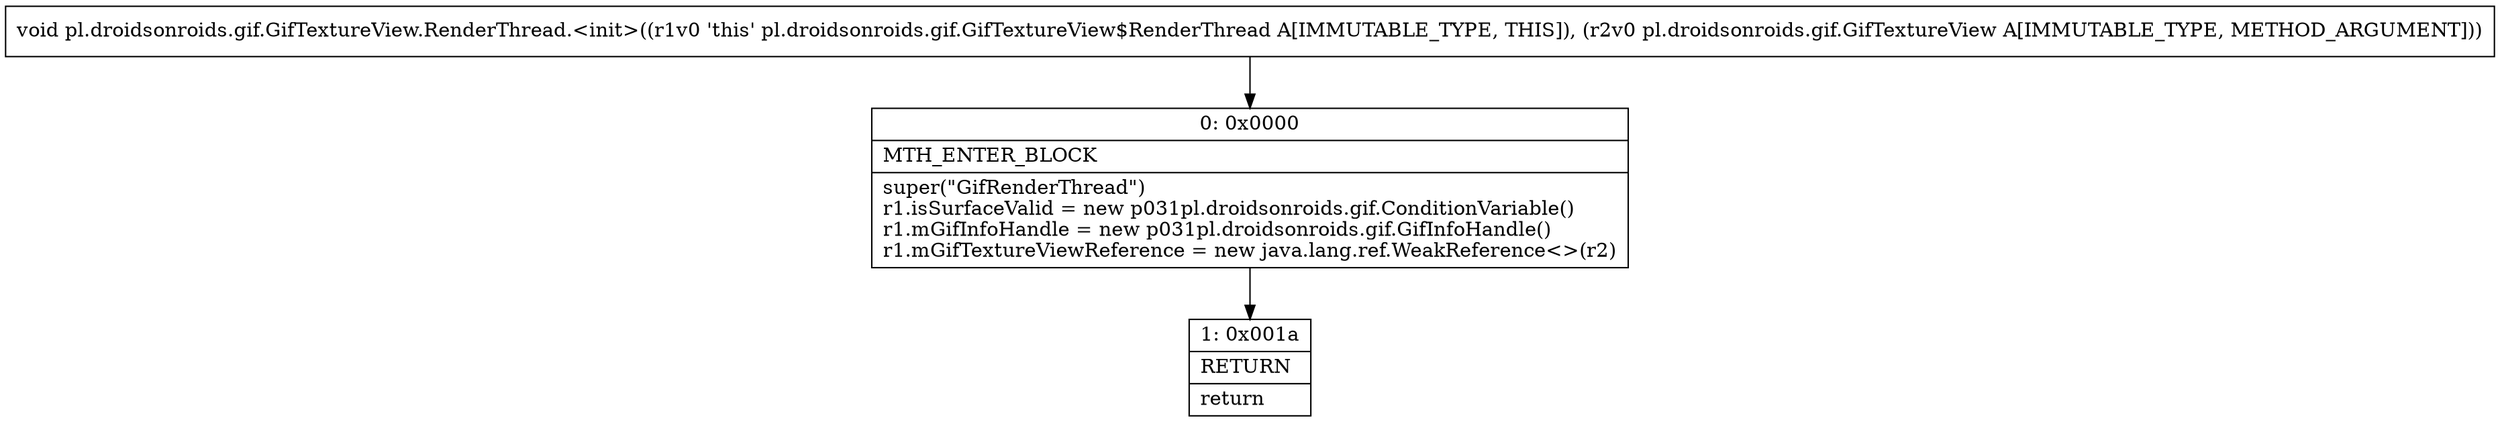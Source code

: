digraph "CFG forpl.droidsonroids.gif.GifTextureView.RenderThread.\<init\>(Lpl\/droidsonroids\/gif\/GifTextureView;)V" {
Node_0 [shape=record,label="{0\:\ 0x0000|MTH_ENTER_BLOCK\l|super(\"GifRenderThread\")\lr1.isSurfaceValid = new p031pl.droidsonroids.gif.ConditionVariable()\lr1.mGifInfoHandle = new p031pl.droidsonroids.gif.GifInfoHandle()\lr1.mGifTextureViewReference = new java.lang.ref.WeakReference\<\>(r2)\l}"];
Node_1 [shape=record,label="{1\:\ 0x001a|RETURN\l|return\l}"];
MethodNode[shape=record,label="{void pl.droidsonroids.gif.GifTextureView.RenderThread.\<init\>((r1v0 'this' pl.droidsonroids.gif.GifTextureView$RenderThread A[IMMUTABLE_TYPE, THIS]), (r2v0 pl.droidsonroids.gif.GifTextureView A[IMMUTABLE_TYPE, METHOD_ARGUMENT])) }"];
MethodNode -> Node_0;
Node_0 -> Node_1;
}

